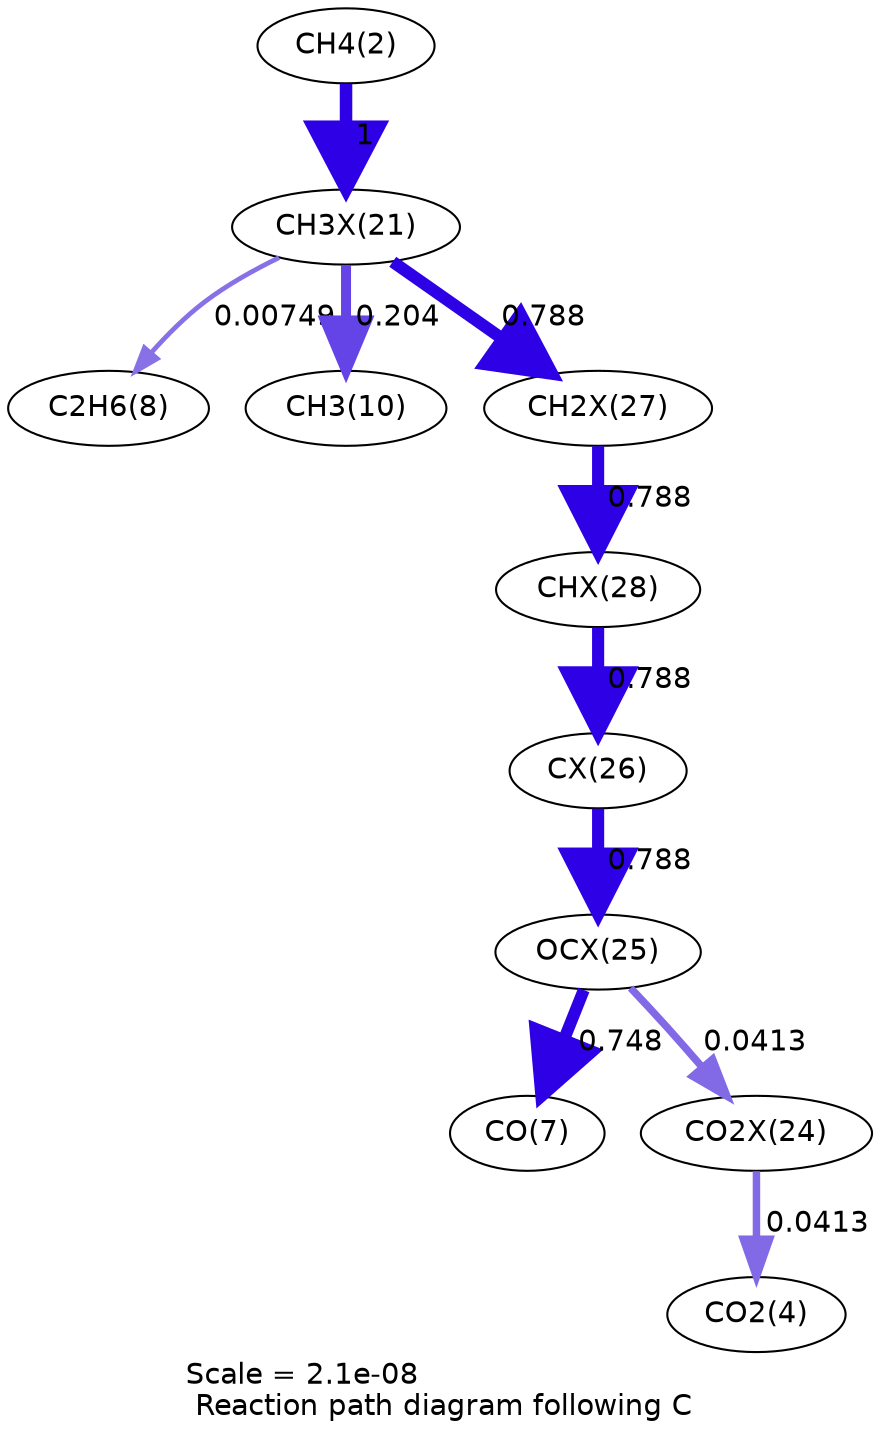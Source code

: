 digraph reaction_paths {
center=1;
s4 -> s63[fontname="Helvetica", penwidth=6, arrowsize=3, color="0.7, 1.5, 0.9"
, label=" 1"];
s63 -> s10[fontname="Helvetica", penwidth=2.3, arrowsize=1.15, color="0.7, 0.507, 0.9"
, label=" 0.00749"];
s63 -> s12[fontname="Helvetica", penwidth=4.8, arrowsize=2.4, color="0.7, 0.704, 0.9"
, label=" 0.204"];
s63 -> s69[fontname="Helvetica", penwidth=5.82, arrowsize=2.91, color="0.7, 1.29, 0.9"
, label=" 0.788"];
s69 -> s70[fontname="Helvetica", penwidth=5.82, arrowsize=2.91, color="0.7, 1.29, 0.9"
, label=" 0.788"];
s70 -> s68[fontname="Helvetica", penwidth=5.82, arrowsize=2.91, color="0.7, 1.29, 0.9"
, label=" 0.788"];
s68 -> s67[fontname="Helvetica", penwidth=5.82, arrowsize=2.91, color="0.7, 1.29, 0.9"
, label=" 0.788"];
s67 -> s9[fontname="Helvetica", penwidth=5.78, arrowsize=2.89, color="0.7, 1.25, 0.9"
, label=" 0.748"];
s67 -> s66[fontname="Helvetica", penwidth=3.59, arrowsize=1.8, color="0.7, 0.541, 0.9"
, label=" 0.0413"];
s66 -> s6[fontname="Helvetica", penwidth=3.59, arrowsize=1.8, color="0.7, 0.541, 0.9"
, label=" 0.0413"];
s4 [ fontname="Helvetica", label="CH4(2)"];
s6 [ fontname="Helvetica", label="CO2(4)"];
s9 [ fontname="Helvetica", label="CO(7)"];
s10 [ fontname="Helvetica", label="C2H6(8)"];
s12 [ fontname="Helvetica", label="CH3(10)"];
s63 [ fontname="Helvetica", label="CH3X(21)"];
s66 [ fontname="Helvetica", label="CO2X(24)"];
s67 [ fontname="Helvetica", label="OCX(25)"];
s68 [ fontname="Helvetica", label="CX(26)"];
s69 [ fontname="Helvetica", label="CH2X(27)"];
s70 [ fontname="Helvetica", label="CHX(28)"];
 label = "Scale = 2.1e-08\l Reaction path diagram following C";
 fontname = "Helvetica";
}
